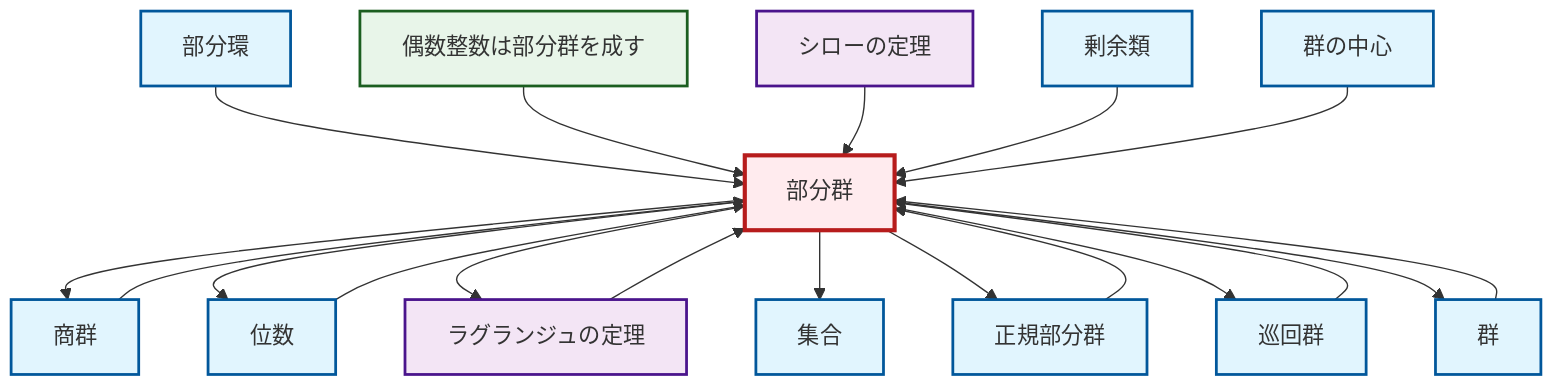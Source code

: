 graph TD
    classDef definition fill:#e1f5fe,stroke:#01579b,stroke-width:2px
    classDef theorem fill:#f3e5f5,stroke:#4a148c,stroke-width:2px
    classDef axiom fill:#fff3e0,stroke:#e65100,stroke-width:2px
    classDef example fill:#e8f5e9,stroke:#1b5e20,stroke-width:2px
    classDef current fill:#ffebee,stroke:#b71c1c,stroke-width:3px
    ex-even-integers-subgroup["偶数整数は部分群を成す"]:::example
    thm-lagrange["ラグランジュの定理"]:::theorem
    def-group["群"]:::definition
    def-subgroup["部分群"]:::definition
    thm-sylow["シローの定理"]:::theorem
    def-subring["部分環"]:::definition
    def-coset["剰余類"]:::definition
    def-quotient-group["商群"]:::definition
    def-set["集合"]:::definition
    def-center-of-group["群の中心"]:::definition
    def-normal-subgroup["正規部分群"]:::definition
    def-cyclic-group["巡回群"]:::definition
    def-order["位数"]:::definition
    def-cyclic-group --> def-subgroup
    def-subring --> def-subgroup
    def-group --> def-subgroup
    def-subgroup --> def-quotient-group
    def-subgroup --> def-order
    def-subgroup --> thm-lagrange
    def-normal-subgroup --> def-subgroup
    def-subgroup --> def-set
    def-order --> def-subgroup
    thm-lagrange --> def-subgroup
    def-subgroup --> def-normal-subgroup
    def-subgroup --> def-cyclic-group
    ex-even-integers-subgroup --> def-subgroup
    def-quotient-group --> def-subgroup
    def-subgroup --> def-group
    thm-sylow --> def-subgroup
    def-coset --> def-subgroup
    def-center-of-group --> def-subgroup
    class def-subgroup current